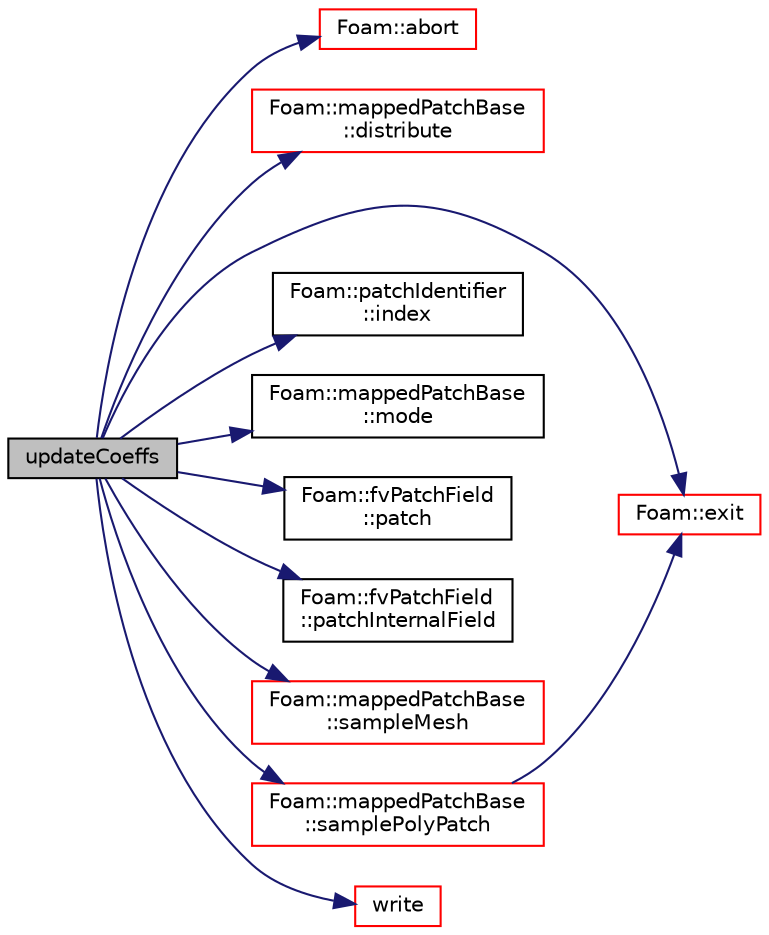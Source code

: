 digraph "updateCoeffs"
{
  bgcolor="transparent";
  edge [fontname="Helvetica",fontsize="10",labelfontname="Helvetica",labelfontsize="10"];
  node [fontname="Helvetica",fontsize="10",shape=record];
  rankdir="LR";
  Node476 [label="updateCoeffs",height=0.2,width=0.4,color="black", fillcolor="grey75", style="filled", fontcolor="black"];
  Node476 -> Node477 [color="midnightblue",fontsize="10",style="solid",fontname="Helvetica"];
  Node477 [label="Foam::abort",height=0.2,width=0.4,color="red",URL="$a21851.html#a447107a607d03e417307c203fa5fb44b"];
  Node476 -> Node522 [color="midnightblue",fontsize="10",style="solid",fontname="Helvetica"];
  Node522 [label="Foam::mappedPatchBase\l::distribute",height=0.2,width=0.4,color="red",URL="$a26225.html#abc1fef854aa7627739504e6f5408dd79",tooltip="Wrapper around map/interpolate data distribution. "];
  Node476 -> Node525 [color="midnightblue",fontsize="10",style="solid",fontname="Helvetica"];
  Node525 [label="Foam::exit",height=0.2,width=0.4,color="red",URL="$a21851.html#a06ca7250d8e89caf05243ec094843642"];
  Node476 -> Node810 [color="midnightblue",fontsize="10",style="solid",fontname="Helvetica"];
  Node810 [label="Foam::patchIdentifier\l::index",height=0.2,width=0.4,color="black",URL="$a28273.html#a4a438520bb14406481732edc13c119c7",tooltip="Return the index of this patch in the boundaryMesh. "];
  Node476 -> Node811 [color="midnightblue",fontsize="10",style="solid",fontname="Helvetica"];
  Node811 [label="Foam::mappedPatchBase\l::mode",height=0.2,width=0.4,color="black",URL="$a26225.html#a01c92e5d02d7a3b1b3bf93f7607bd6a8",tooltip="What to sample. "];
  Node476 -> Node812 [color="midnightblue",fontsize="10",style="solid",fontname="Helvetica"];
  Node812 [label="Foam::fvPatchField\l::patch",height=0.2,width=0.4,color="black",URL="$a23169.html#aca0923a4611f6166ffd8fa14d81864a4",tooltip="Return patch. "];
  Node476 -> Node813 [color="midnightblue",fontsize="10",style="solid",fontname="Helvetica"];
  Node813 [label="Foam::fvPatchField\l::patchInternalField",height=0.2,width=0.4,color="black",URL="$a23169.html#a3b74a67629ed67899295ec63e8f9ae84",tooltip="Return internal field next to patch as patch field. "];
  Node476 -> Node814 [color="midnightblue",fontsize="10",style="solid",fontname="Helvetica"];
  Node814 [label="Foam::mappedPatchBase\l::sampleMesh",height=0.2,width=0.4,color="red",URL="$a26225.html#a75f4352dcd205ea34f90ada907f95091",tooltip="Get the region mesh. "];
  Node476 -> Node890 [color="midnightblue",fontsize="10",style="solid",fontname="Helvetica"];
  Node890 [label="Foam::mappedPatchBase\l::samplePolyPatch",height=0.2,width=0.4,color="red",URL="$a26225.html#a8f81235fc833f4500edd224fb8ecd146",tooltip="Get the patch on the region. "];
  Node890 -> Node525 [color="midnightblue",fontsize="10",style="solid",fontname="Helvetica"];
  Node476 -> Node928 [color="midnightblue",fontsize="10",style="solid",fontname="Helvetica"];
  Node928 [label="write",height=0.2,width=0.4,color="red",URL="$a22969.html#a293fdfec8bdfbd5c3913ab4c9f3454ff",tooltip="Write. "];
}
